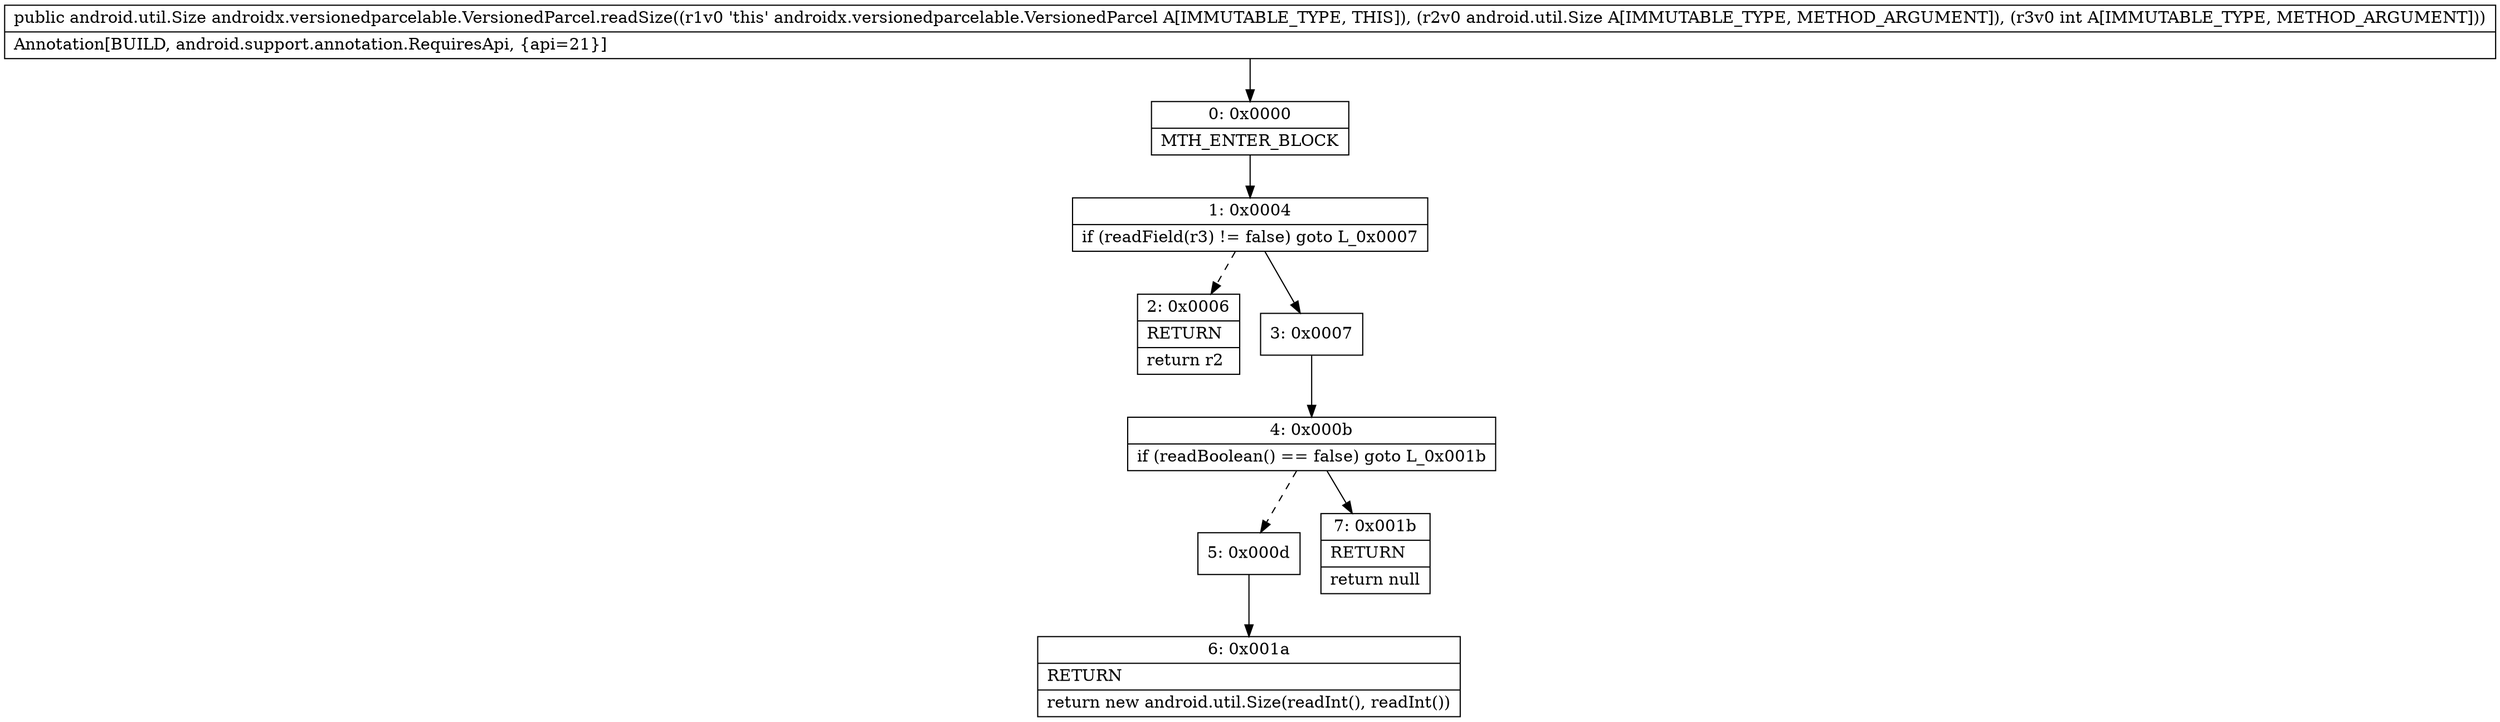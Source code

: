 digraph "CFG forandroidx.versionedparcelable.VersionedParcel.readSize(Landroid\/util\/Size;I)Landroid\/util\/Size;" {
Node_0 [shape=record,label="{0\:\ 0x0000|MTH_ENTER_BLOCK\l}"];
Node_1 [shape=record,label="{1\:\ 0x0004|if (readField(r3) != false) goto L_0x0007\l}"];
Node_2 [shape=record,label="{2\:\ 0x0006|RETURN\l|return r2\l}"];
Node_3 [shape=record,label="{3\:\ 0x0007}"];
Node_4 [shape=record,label="{4\:\ 0x000b|if (readBoolean() == false) goto L_0x001b\l}"];
Node_5 [shape=record,label="{5\:\ 0x000d}"];
Node_6 [shape=record,label="{6\:\ 0x001a|RETURN\l|return new android.util.Size(readInt(), readInt())\l}"];
Node_7 [shape=record,label="{7\:\ 0x001b|RETURN\l|return null\l}"];
MethodNode[shape=record,label="{public android.util.Size androidx.versionedparcelable.VersionedParcel.readSize((r1v0 'this' androidx.versionedparcelable.VersionedParcel A[IMMUTABLE_TYPE, THIS]), (r2v0 android.util.Size A[IMMUTABLE_TYPE, METHOD_ARGUMENT]), (r3v0 int A[IMMUTABLE_TYPE, METHOD_ARGUMENT]))  | Annotation[BUILD, android.support.annotation.RequiresApi, \{api=21\}]\l}"];
MethodNode -> Node_0;
Node_0 -> Node_1;
Node_1 -> Node_2[style=dashed];
Node_1 -> Node_3;
Node_3 -> Node_4;
Node_4 -> Node_5[style=dashed];
Node_4 -> Node_7;
Node_5 -> Node_6;
}

